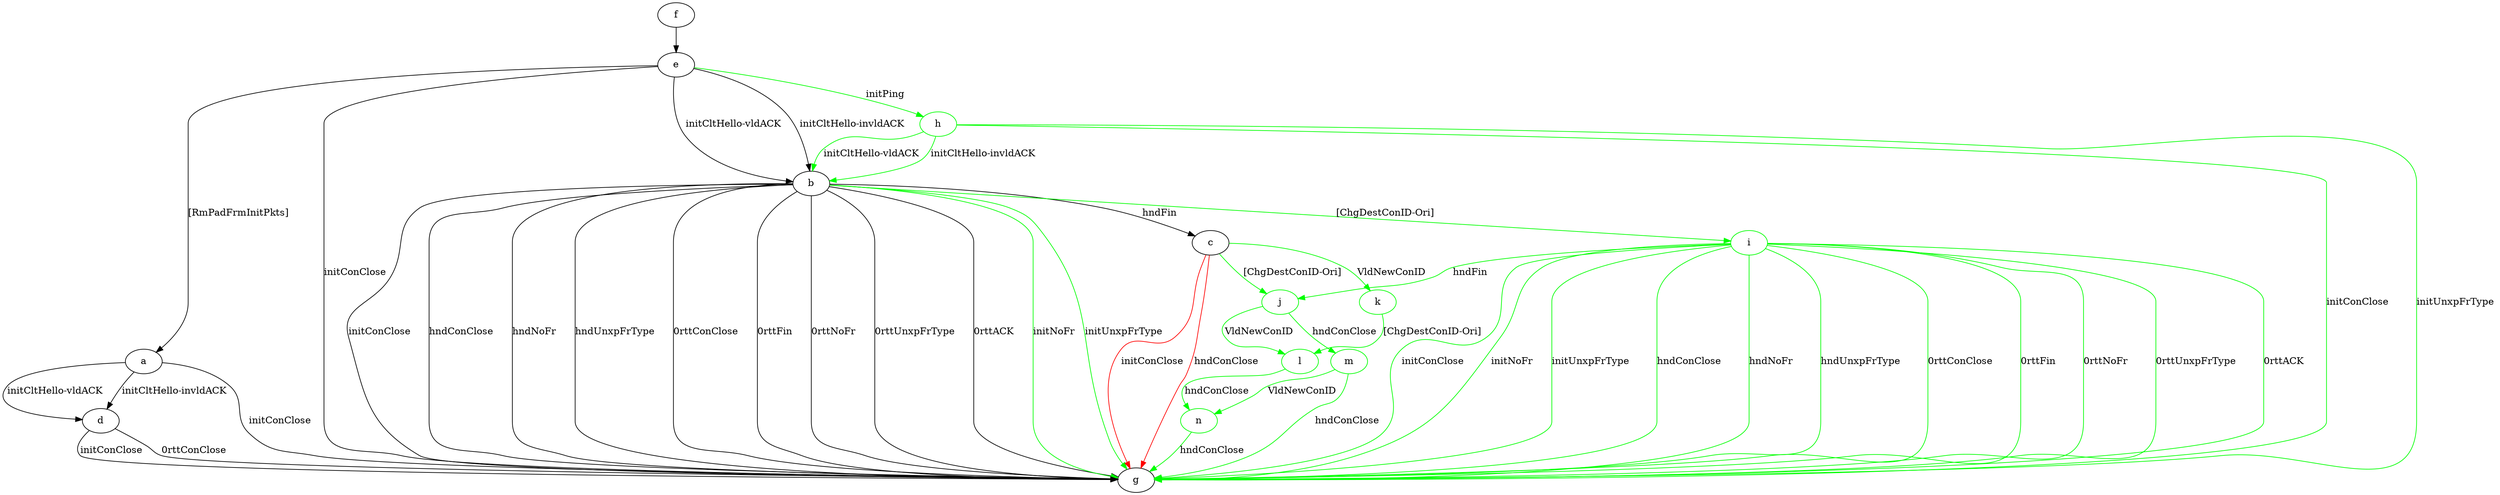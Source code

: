 digraph "" {
	a -> d	[key=0,
		label="initCltHello-vldACK "];
	a -> d	[key=1,
		label="initCltHello-invldACK "];
	a -> g	[key=0,
		label="initConClose "];
	b -> c	[key=0,
		label="hndFin "];
	b -> g	[key=0,
		label="initConClose "];
	b -> g	[key=1,
		label="hndConClose "];
	b -> g	[key=2,
		label="hndNoFr "];
	b -> g	[key=3,
		label="hndUnxpFrType "];
	b -> g	[key=4,
		label="0rttConClose "];
	b -> g	[key=5,
		label="0rttFin "];
	b -> g	[key=6,
		label="0rttNoFr "];
	b -> g	[key=7,
		label="0rttUnxpFrType "];
	b -> g	[key=8,
		label="0rttACK "];
	b -> g	[key=9,
		color=green,
		label="initNoFr "];
	b -> g	[key=10,
		color=green,
		label="initUnxpFrType "];
	i	[color=green];
	b -> i	[key=0,
		color=green,
		label="[ChgDestConID-Ori] "];
	c -> g	[key=0,
		color=red,
		label="initConClose "];
	c -> g	[key=1,
		color=red,
		label="hndConClose "];
	j	[color=green];
	c -> j	[key=0,
		color=green,
		label="[ChgDestConID-Ori] "];
	k	[color=green];
	c -> k	[key=0,
		color=green,
		label="VldNewConID "];
	d -> g	[key=0,
		label="initConClose "];
	d -> g	[key=1,
		label="0rttConClose "];
	e -> a	[key=0,
		label="[RmPadFrmInitPkts] "];
	e -> b	[key=0,
		label="initCltHello-vldACK "];
	e -> b	[key=1,
		label="initCltHello-invldACK "];
	e -> g	[key=0,
		label="initConClose "];
	h	[color=green];
	e -> h	[key=0,
		color=green,
		label="initPing "];
	f -> e	[key=0];
	h -> b	[key=0,
		color=green,
		label="initCltHello-vldACK "];
	h -> b	[key=1,
		color=green,
		label="initCltHello-invldACK "];
	h -> g	[key=0,
		color=green,
		label="initConClose "];
	h -> g	[key=1,
		color=green,
		label="initUnxpFrType "];
	i -> g	[key=0,
		color=green,
		label="initConClose "];
	i -> g	[key=1,
		color=green,
		label="initNoFr "];
	i -> g	[key=2,
		color=green,
		label="initUnxpFrType "];
	i -> g	[key=3,
		color=green,
		label="hndConClose "];
	i -> g	[key=4,
		color=green,
		label="hndNoFr "];
	i -> g	[key=5,
		color=green,
		label="hndUnxpFrType "];
	i -> g	[key=6,
		color=green,
		label="0rttConClose "];
	i -> g	[key=7,
		color=green,
		label="0rttFin "];
	i -> g	[key=8,
		color=green,
		label="0rttNoFr "];
	i -> g	[key=9,
		color=green,
		label="0rttUnxpFrType "];
	i -> g	[key=10,
		color=green,
		label="0rttACK "];
	i -> j	[key=0,
		color=green,
		label="hndFin "];
	l	[color=green];
	j -> l	[key=0,
		color=green,
		label="VldNewConID "];
	m	[color=green];
	j -> m	[key=0,
		color=green,
		label="hndConClose "];
	k -> l	[key=0,
		color=green,
		label="[ChgDestConID-Ori] "];
	n	[color=green];
	l -> n	[key=0,
		color=green,
		label="hndConClose "];
	m -> g	[key=0,
		color=green,
		label="hndConClose "];
	m -> n	[key=0,
		color=green,
		label="VldNewConID "];
	n -> g	[key=0,
		color=green,
		label="hndConClose "];
}
